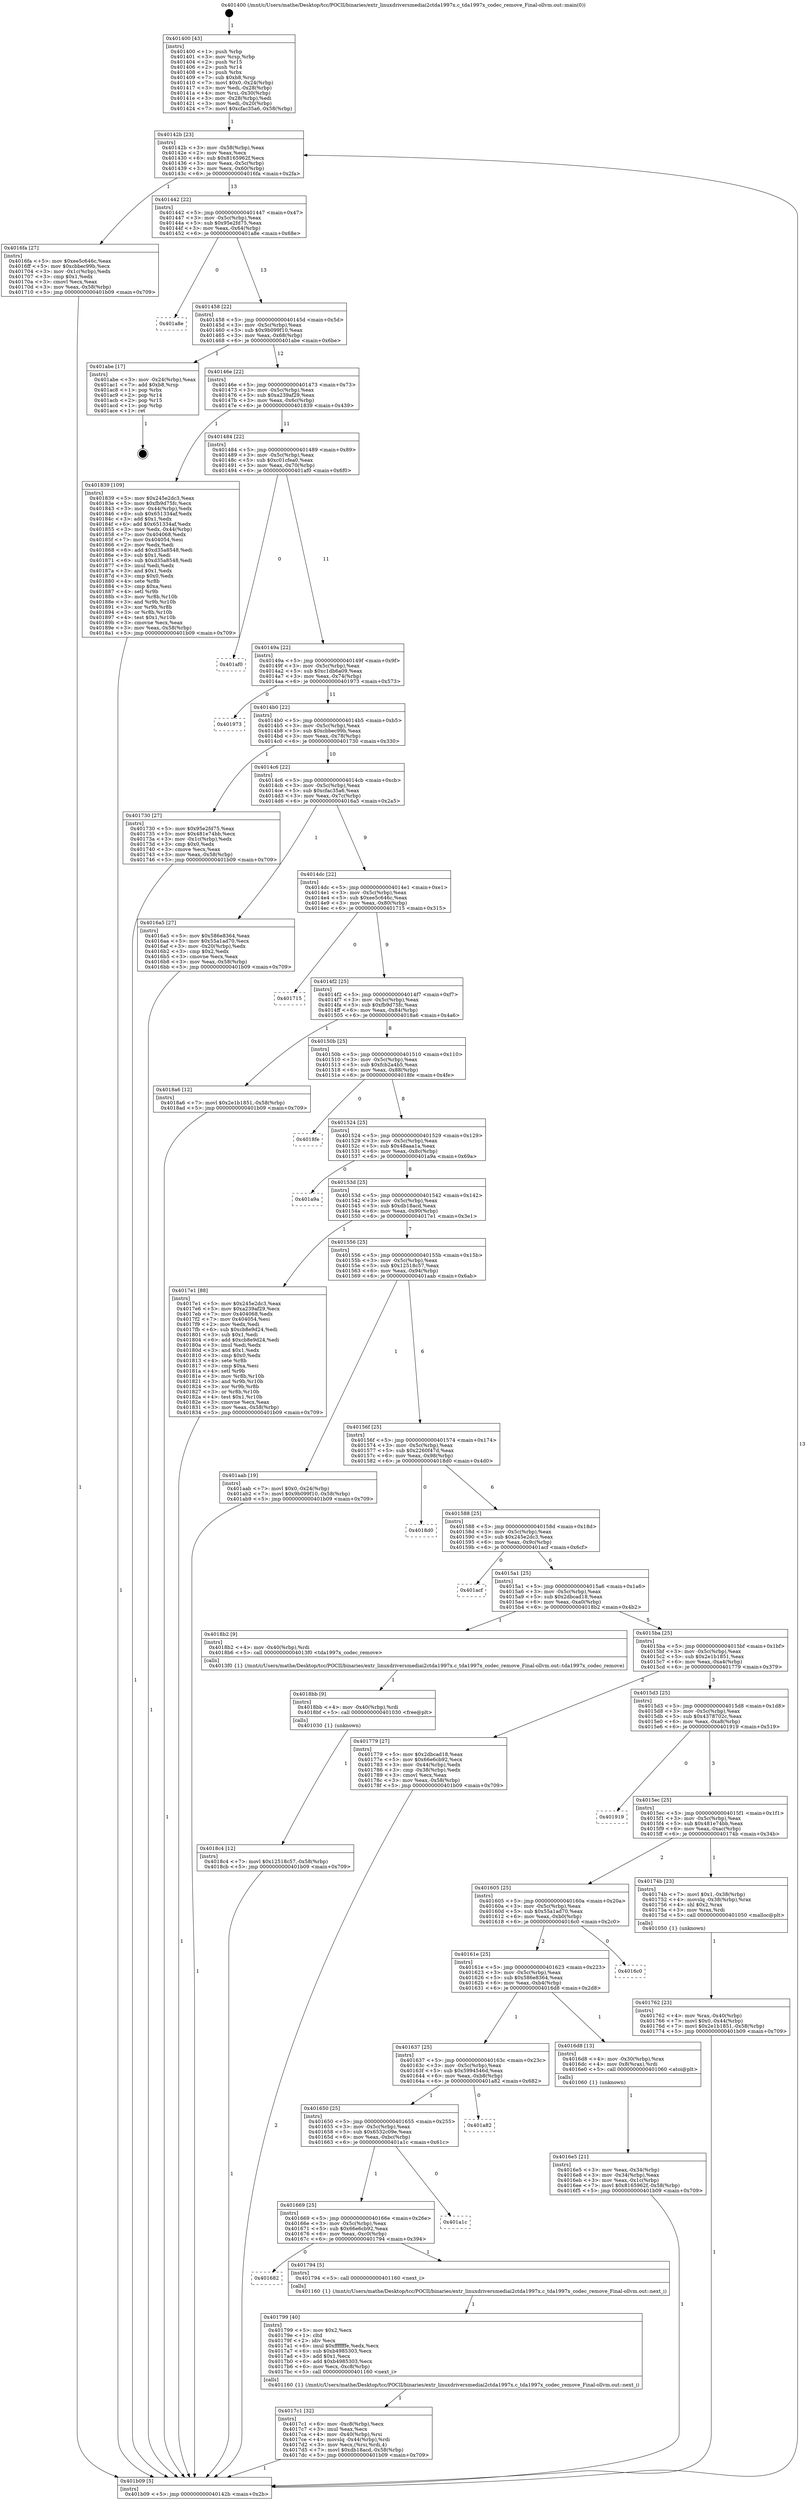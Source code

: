 digraph "0x401400" {
  label = "0x401400 (/mnt/c/Users/mathe/Desktop/tcc/POCII/binaries/extr_linuxdriversmediai2ctda1997x.c_tda1997x_codec_remove_Final-ollvm.out::main(0))"
  labelloc = "t"
  node[shape=record]

  Entry [label="",width=0.3,height=0.3,shape=circle,fillcolor=black,style=filled]
  "0x40142b" [label="{
     0x40142b [23]\l
     | [instrs]\l
     &nbsp;&nbsp;0x40142b \<+3\>: mov -0x58(%rbp),%eax\l
     &nbsp;&nbsp;0x40142e \<+2\>: mov %eax,%ecx\l
     &nbsp;&nbsp;0x401430 \<+6\>: sub $0x8165962f,%ecx\l
     &nbsp;&nbsp;0x401436 \<+3\>: mov %eax,-0x5c(%rbp)\l
     &nbsp;&nbsp;0x401439 \<+3\>: mov %ecx,-0x60(%rbp)\l
     &nbsp;&nbsp;0x40143c \<+6\>: je 00000000004016fa \<main+0x2fa\>\l
  }"]
  "0x4016fa" [label="{
     0x4016fa [27]\l
     | [instrs]\l
     &nbsp;&nbsp;0x4016fa \<+5\>: mov $0xee5c646c,%eax\l
     &nbsp;&nbsp;0x4016ff \<+5\>: mov $0xcbbec99b,%ecx\l
     &nbsp;&nbsp;0x401704 \<+3\>: mov -0x1c(%rbp),%edx\l
     &nbsp;&nbsp;0x401707 \<+3\>: cmp $0x1,%edx\l
     &nbsp;&nbsp;0x40170a \<+3\>: cmovl %ecx,%eax\l
     &nbsp;&nbsp;0x40170d \<+3\>: mov %eax,-0x58(%rbp)\l
     &nbsp;&nbsp;0x401710 \<+5\>: jmp 0000000000401b09 \<main+0x709\>\l
  }"]
  "0x401442" [label="{
     0x401442 [22]\l
     | [instrs]\l
     &nbsp;&nbsp;0x401442 \<+5\>: jmp 0000000000401447 \<main+0x47\>\l
     &nbsp;&nbsp;0x401447 \<+3\>: mov -0x5c(%rbp),%eax\l
     &nbsp;&nbsp;0x40144a \<+5\>: sub $0x95e2fd75,%eax\l
     &nbsp;&nbsp;0x40144f \<+3\>: mov %eax,-0x64(%rbp)\l
     &nbsp;&nbsp;0x401452 \<+6\>: je 0000000000401a8e \<main+0x68e\>\l
  }"]
  Exit [label="",width=0.3,height=0.3,shape=circle,fillcolor=black,style=filled,peripheries=2]
  "0x401a8e" [label="{
     0x401a8e\l
  }", style=dashed]
  "0x401458" [label="{
     0x401458 [22]\l
     | [instrs]\l
     &nbsp;&nbsp;0x401458 \<+5\>: jmp 000000000040145d \<main+0x5d\>\l
     &nbsp;&nbsp;0x40145d \<+3\>: mov -0x5c(%rbp),%eax\l
     &nbsp;&nbsp;0x401460 \<+5\>: sub $0x9b099f10,%eax\l
     &nbsp;&nbsp;0x401465 \<+3\>: mov %eax,-0x68(%rbp)\l
     &nbsp;&nbsp;0x401468 \<+6\>: je 0000000000401abe \<main+0x6be\>\l
  }"]
  "0x4018c4" [label="{
     0x4018c4 [12]\l
     | [instrs]\l
     &nbsp;&nbsp;0x4018c4 \<+7\>: movl $0x12518c57,-0x58(%rbp)\l
     &nbsp;&nbsp;0x4018cb \<+5\>: jmp 0000000000401b09 \<main+0x709\>\l
  }"]
  "0x401abe" [label="{
     0x401abe [17]\l
     | [instrs]\l
     &nbsp;&nbsp;0x401abe \<+3\>: mov -0x24(%rbp),%eax\l
     &nbsp;&nbsp;0x401ac1 \<+7\>: add $0xb8,%rsp\l
     &nbsp;&nbsp;0x401ac8 \<+1\>: pop %rbx\l
     &nbsp;&nbsp;0x401ac9 \<+2\>: pop %r14\l
     &nbsp;&nbsp;0x401acb \<+2\>: pop %r15\l
     &nbsp;&nbsp;0x401acd \<+1\>: pop %rbp\l
     &nbsp;&nbsp;0x401ace \<+1\>: ret\l
  }"]
  "0x40146e" [label="{
     0x40146e [22]\l
     | [instrs]\l
     &nbsp;&nbsp;0x40146e \<+5\>: jmp 0000000000401473 \<main+0x73\>\l
     &nbsp;&nbsp;0x401473 \<+3\>: mov -0x5c(%rbp),%eax\l
     &nbsp;&nbsp;0x401476 \<+5\>: sub $0xa239af29,%eax\l
     &nbsp;&nbsp;0x40147b \<+3\>: mov %eax,-0x6c(%rbp)\l
     &nbsp;&nbsp;0x40147e \<+6\>: je 0000000000401839 \<main+0x439\>\l
  }"]
  "0x4018bb" [label="{
     0x4018bb [9]\l
     | [instrs]\l
     &nbsp;&nbsp;0x4018bb \<+4\>: mov -0x40(%rbp),%rdi\l
     &nbsp;&nbsp;0x4018bf \<+5\>: call 0000000000401030 \<free@plt\>\l
     | [calls]\l
     &nbsp;&nbsp;0x401030 \{1\} (unknown)\l
  }"]
  "0x401839" [label="{
     0x401839 [109]\l
     | [instrs]\l
     &nbsp;&nbsp;0x401839 \<+5\>: mov $0x245e2dc3,%eax\l
     &nbsp;&nbsp;0x40183e \<+5\>: mov $0xfb9d75fc,%ecx\l
     &nbsp;&nbsp;0x401843 \<+3\>: mov -0x44(%rbp),%edx\l
     &nbsp;&nbsp;0x401846 \<+6\>: sub $0x651334af,%edx\l
     &nbsp;&nbsp;0x40184c \<+3\>: add $0x1,%edx\l
     &nbsp;&nbsp;0x40184f \<+6\>: add $0x651334af,%edx\l
     &nbsp;&nbsp;0x401855 \<+3\>: mov %edx,-0x44(%rbp)\l
     &nbsp;&nbsp;0x401858 \<+7\>: mov 0x404068,%edx\l
     &nbsp;&nbsp;0x40185f \<+7\>: mov 0x404054,%esi\l
     &nbsp;&nbsp;0x401866 \<+2\>: mov %edx,%edi\l
     &nbsp;&nbsp;0x401868 \<+6\>: add $0xd35a8548,%edi\l
     &nbsp;&nbsp;0x40186e \<+3\>: sub $0x1,%edi\l
     &nbsp;&nbsp;0x401871 \<+6\>: sub $0xd35a8548,%edi\l
     &nbsp;&nbsp;0x401877 \<+3\>: imul %edi,%edx\l
     &nbsp;&nbsp;0x40187a \<+3\>: and $0x1,%edx\l
     &nbsp;&nbsp;0x40187d \<+3\>: cmp $0x0,%edx\l
     &nbsp;&nbsp;0x401880 \<+4\>: sete %r8b\l
     &nbsp;&nbsp;0x401884 \<+3\>: cmp $0xa,%esi\l
     &nbsp;&nbsp;0x401887 \<+4\>: setl %r9b\l
     &nbsp;&nbsp;0x40188b \<+3\>: mov %r8b,%r10b\l
     &nbsp;&nbsp;0x40188e \<+3\>: and %r9b,%r10b\l
     &nbsp;&nbsp;0x401891 \<+3\>: xor %r9b,%r8b\l
     &nbsp;&nbsp;0x401894 \<+3\>: or %r8b,%r10b\l
     &nbsp;&nbsp;0x401897 \<+4\>: test $0x1,%r10b\l
     &nbsp;&nbsp;0x40189b \<+3\>: cmovne %ecx,%eax\l
     &nbsp;&nbsp;0x40189e \<+3\>: mov %eax,-0x58(%rbp)\l
     &nbsp;&nbsp;0x4018a1 \<+5\>: jmp 0000000000401b09 \<main+0x709\>\l
  }"]
  "0x401484" [label="{
     0x401484 [22]\l
     | [instrs]\l
     &nbsp;&nbsp;0x401484 \<+5\>: jmp 0000000000401489 \<main+0x89\>\l
     &nbsp;&nbsp;0x401489 \<+3\>: mov -0x5c(%rbp),%eax\l
     &nbsp;&nbsp;0x40148c \<+5\>: sub $0xc01cfea0,%eax\l
     &nbsp;&nbsp;0x401491 \<+3\>: mov %eax,-0x70(%rbp)\l
     &nbsp;&nbsp;0x401494 \<+6\>: je 0000000000401af0 \<main+0x6f0\>\l
  }"]
  "0x4017c1" [label="{
     0x4017c1 [32]\l
     | [instrs]\l
     &nbsp;&nbsp;0x4017c1 \<+6\>: mov -0xc8(%rbp),%ecx\l
     &nbsp;&nbsp;0x4017c7 \<+3\>: imul %eax,%ecx\l
     &nbsp;&nbsp;0x4017ca \<+4\>: mov -0x40(%rbp),%rsi\l
     &nbsp;&nbsp;0x4017ce \<+4\>: movslq -0x44(%rbp),%rdi\l
     &nbsp;&nbsp;0x4017d2 \<+3\>: mov %ecx,(%rsi,%rdi,4)\l
     &nbsp;&nbsp;0x4017d5 \<+7\>: movl $0xdb18acd,-0x58(%rbp)\l
     &nbsp;&nbsp;0x4017dc \<+5\>: jmp 0000000000401b09 \<main+0x709\>\l
  }"]
  "0x401af0" [label="{
     0x401af0\l
  }", style=dashed]
  "0x40149a" [label="{
     0x40149a [22]\l
     | [instrs]\l
     &nbsp;&nbsp;0x40149a \<+5\>: jmp 000000000040149f \<main+0x9f\>\l
     &nbsp;&nbsp;0x40149f \<+3\>: mov -0x5c(%rbp),%eax\l
     &nbsp;&nbsp;0x4014a2 \<+5\>: sub $0xc1db6a09,%eax\l
     &nbsp;&nbsp;0x4014a7 \<+3\>: mov %eax,-0x74(%rbp)\l
     &nbsp;&nbsp;0x4014aa \<+6\>: je 0000000000401973 \<main+0x573\>\l
  }"]
  "0x401799" [label="{
     0x401799 [40]\l
     | [instrs]\l
     &nbsp;&nbsp;0x401799 \<+5\>: mov $0x2,%ecx\l
     &nbsp;&nbsp;0x40179e \<+1\>: cltd\l
     &nbsp;&nbsp;0x40179f \<+2\>: idiv %ecx\l
     &nbsp;&nbsp;0x4017a1 \<+6\>: imul $0xfffffffe,%edx,%ecx\l
     &nbsp;&nbsp;0x4017a7 \<+6\>: sub $0xb4985303,%ecx\l
     &nbsp;&nbsp;0x4017ad \<+3\>: add $0x1,%ecx\l
     &nbsp;&nbsp;0x4017b0 \<+6\>: add $0xb4985303,%ecx\l
     &nbsp;&nbsp;0x4017b6 \<+6\>: mov %ecx,-0xc8(%rbp)\l
     &nbsp;&nbsp;0x4017bc \<+5\>: call 0000000000401160 \<next_i\>\l
     | [calls]\l
     &nbsp;&nbsp;0x401160 \{1\} (/mnt/c/Users/mathe/Desktop/tcc/POCII/binaries/extr_linuxdriversmediai2ctda1997x.c_tda1997x_codec_remove_Final-ollvm.out::next_i)\l
  }"]
  "0x401973" [label="{
     0x401973\l
  }", style=dashed]
  "0x4014b0" [label="{
     0x4014b0 [22]\l
     | [instrs]\l
     &nbsp;&nbsp;0x4014b0 \<+5\>: jmp 00000000004014b5 \<main+0xb5\>\l
     &nbsp;&nbsp;0x4014b5 \<+3\>: mov -0x5c(%rbp),%eax\l
     &nbsp;&nbsp;0x4014b8 \<+5\>: sub $0xcbbec99b,%eax\l
     &nbsp;&nbsp;0x4014bd \<+3\>: mov %eax,-0x78(%rbp)\l
     &nbsp;&nbsp;0x4014c0 \<+6\>: je 0000000000401730 \<main+0x330\>\l
  }"]
  "0x401682" [label="{
     0x401682\l
  }", style=dashed]
  "0x401730" [label="{
     0x401730 [27]\l
     | [instrs]\l
     &nbsp;&nbsp;0x401730 \<+5\>: mov $0x95e2fd75,%eax\l
     &nbsp;&nbsp;0x401735 \<+5\>: mov $0x481e74bb,%ecx\l
     &nbsp;&nbsp;0x40173a \<+3\>: mov -0x1c(%rbp),%edx\l
     &nbsp;&nbsp;0x40173d \<+3\>: cmp $0x0,%edx\l
     &nbsp;&nbsp;0x401740 \<+3\>: cmove %ecx,%eax\l
     &nbsp;&nbsp;0x401743 \<+3\>: mov %eax,-0x58(%rbp)\l
     &nbsp;&nbsp;0x401746 \<+5\>: jmp 0000000000401b09 \<main+0x709\>\l
  }"]
  "0x4014c6" [label="{
     0x4014c6 [22]\l
     | [instrs]\l
     &nbsp;&nbsp;0x4014c6 \<+5\>: jmp 00000000004014cb \<main+0xcb\>\l
     &nbsp;&nbsp;0x4014cb \<+3\>: mov -0x5c(%rbp),%eax\l
     &nbsp;&nbsp;0x4014ce \<+5\>: sub $0xcfac35a6,%eax\l
     &nbsp;&nbsp;0x4014d3 \<+3\>: mov %eax,-0x7c(%rbp)\l
     &nbsp;&nbsp;0x4014d6 \<+6\>: je 00000000004016a5 \<main+0x2a5\>\l
  }"]
  "0x401794" [label="{
     0x401794 [5]\l
     | [instrs]\l
     &nbsp;&nbsp;0x401794 \<+5\>: call 0000000000401160 \<next_i\>\l
     | [calls]\l
     &nbsp;&nbsp;0x401160 \{1\} (/mnt/c/Users/mathe/Desktop/tcc/POCII/binaries/extr_linuxdriversmediai2ctda1997x.c_tda1997x_codec_remove_Final-ollvm.out::next_i)\l
  }"]
  "0x4016a5" [label="{
     0x4016a5 [27]\l
     | [instrs]\l
     &nbsp;&nbsp;0x4016a5 \<+5\>: mov $0x586e8364,%eax\l
     &nbsp;&nbsp;0x4016aa \<+5\>: mov $0x55a1ad70,%ecx\l
     &nbsp;&nbsp;0x4016af \<+3\>: mov -0x20(%rbp),%edx\l
     &nbsp;&nbsp;0x4016b2 \<+3\>: cmp $0x2,%edx\l
     &nbsp;&nbsp;0x4016b5 \<+3\>: cmovne %ecx,%eax\l
     &nbsp;&nbsp;0x4016b8 \<+3\>: mov %eax,-0x58(%rbp)\l
     &nbsp;&nbsp;0x4016bb \<+5\>: jmp 0000000000401b09 \<main+0x709\>\l
  }"]
  "0x4014dc" [label="{
     0x4014dc [22]\l
     | [instrs]\l
     &nbsp;&nbsp;0x4014dc \<+5\>: jmp 00000000004014e1 \<main+0xe1\>\l
     &nbsp;&nbsp;0x4014e1 \<+3\>: mov -0x5c(%rbp),%eax\l
     &nbsp;&nbsp;0x4014e4 \<+5\>: sub $0xee5c646c,%eax\l
     &nbsp;&nbsp;0x4014e9 \<+3\>: mov %eax,-0x80(%rbp)\l
     &nbsp;&nbsp;0x4014ec \<+6\>: je 0000000000401715 \<main+0x315\>\l
  }"]
  "0x401b09" [label="{
     0x401b09 [5]\l
     | [instrs]\l
     &nbsp;&nbsp;0x401b09 \<+5\>: jmp 000000000040142b \<main+0x2b\>\l
  }"]
  "0x401400" [label="{
     0x401400 [43]\l
     | [instrs]\l
     &nbsp;&nbsp;0x401400 \<+1\>: push %rbp\l
     &nbsp;&nbsp;0x401401 \<+3\>: mov %rsp,%rbp\l
     &nbsp;&nbsp;0x401404 \<+2\>: push %r15\l
     &nbsp;&nbsp;0x401406 \<+2\>: push %r14\l
     &nbsp;&nbsp;0x401408 \<+1\>: push %rbx\l
     &nbsp;&nbsp;0x401409 \<+7\>: sub $0xb8,%rsp\l
     &nbsp;&nbsp;0x401410 \<+7\>: movl $0x0,-0x24(%rbp)\l
     &nbsp;&nbsp;0x401417 \<+3\>: mov %edi,-0x28(%rbp)\l
     &nbsp;&nbsp;0x40141a \<+4\>: mov %rsi,-0x30(%rbp)\l
     &nbsp;&nbsp;0x40141e \<+3\>: mov -0x28(%rbp),%edi\l
     &nbsp;&nbsp;0x401421 \<+3\>: mov %edi,-0x20(%rbp)\l
     &nbsp;&nbsp;0x401424 \<+7\>: movl $0xcfac35a6,-0x58(%rbp)\l
  }"]
  "0x401669" [label="{
     0x401669 [25]\l
     | [instrs]\l
     &nbsp;&nbsp;0x401669 \<+5\>: jmp 000000000040166e \<main+0x26e\>\l
     &nbsp;&nbsp;0x40166e \<+3\>: mov -0x5c(%rbp),%eax\l
     &nbsp;&nbsp;0x401671 \<+5\>: sub $0x66e6cb92,%eax\l
     &nbsp;&nbsp;0x401676 \<+6\>: mov %eax,-0xc0(%rbp)\l
     &nbsp;&nbsp;0x40167c \<+6\>: je 0000000000401794 \<main+0x394\>\l
  }"]
  "0x401715" [label="{
     0x401715\l
  }", style=dashed]
  "0x4014f2" [label="{
     0x4014f2 [25]\l
     | [instrs]\l
     &nbsp;&nbsp;0x4014f2 \<+5\>: jmp 00000000004014f7 \<main+0xf7\>\l
     &nbsp;&nbsp;0x4014f7 \<+3\>: mov -0x5c(%rbp),%eax\l
     &nbsp;&nbsp;0x4014fa \<+5\>: sub $0xfb9d75fc,%eax\l
     &nbsp;&nbsp;0x4014ff \<+6\>: mov %eax,-0x84(%rbp)\l
     &nbsp;&nbsp;0x401505 \<+6\>: je 00000000004018a6 \<main+0x4a6\>\l
  }"]
  "0x401a1c" [label="{
     0x401a1c\l
  }", style=dashed]
  "0x4018a6" [label="{
     0x4018a6 [12]\l
     | [instrs]\l
     &nbsp;&nbsp;0x4018a6 \<+7\>: movl $0x2e1b1851,-0x58(%rbp)\l
     &nbsp;&nbsp;0x4018ad \<+5\>: jmp 0000000000401b09 \<main+0x709\>\l
  }"]
  "0x40150b" [label="{
     0x40150b [25]\l
     | [instrs]\l
     &nbsp;&nbsp;0x40150b \<+5\>: jmp 0000000000401510 \<main+0x110\>\l
     &nbsp;&nbsp;0x401510 \<+3\>: mov -0x5c(%rbp),%eax\l
     &nbsp;&nbsp;0x401513 \<+5\>: sub $0xfcb2a4b5,%eax\l
     &nbsp;&nbsp;0x401518 \<+6\>: mov %eax,-0x88(%rbp)\l
     &nbsp;&nbsp;0x40151e \<+6\>: je 00000000004018fe \<main+0x4fe\>\l
  }"]
  "0x401650" [label="{
     0x401650 [25]\l
     | [instrs]\l
     &nbsp;&nbsp;0x401650 \<+5\>: jmp 0000000000401655 \<main+0x255\>\l
     &nbsp;&nbsp;0x401655 \<+3\>: mov -0x5c(%rbp),%eax\l
     &nbsp;&nbsp;0x401658 \<+5\>: sub $0x6532c09e,%eax\l
     &nbsp;&nbsp;0x40165d \<+6\>: mov %eax,-0xbc(%rbp)\l
     &nbsp;&nbsp;0x401663 \<+6\>: je 0000000000401a1c \<main+0x61c\>\l
  }"]
  "0x4018fe" [label="{
     0x4018fe\l
  }", style=dashed]
  "0x401524" [label="{
     0x401524 [25]\l
     | [instrs]\l
     &nbsp;&nbsp;0x401524 \<+5\>: jmp 0000000000401529 \<main+0x129\>\l
     &nbsp;&nbsp;0x401529 \<+3\>: mov -0x5c(%rbp),%eax\l
     &nbsp;&nbsp;0x40152c \<+5\>: sub $0x48aaa1a,%eax\l
     &nbsp;&nbsp;0x401531 \<+6\>: mov %eax,-0x8c(%rbp)\l
     &nbsp;&nbsp;0x401537 \<+6\>: je 0000000000401a9a \<main+0x69a\>\l
  }"]
  "0x401a82" [label="{
     0x401a82\l
  }", style=dashed]
  "0x401a9a" [label="{
     0x401a9a\l
  }", style=dashed]
  "0x40153d" [label="{
     0x40153d [25]\l
     | [instrs]\l
     &nbsp;&nbsp;0x40153d \<+5\>: jmp 0000000000401542 \<main+0x142\>\l
     &nbsp;&nbsp;0x401542 \<+3\>: mov -0x5c(%rbp),%eax\l
     &nbsp;&nbsp;0x401545 \<+5\>: sub $0xdb18acd,%eax\l
     &nbsp;&nbsp;0x40154a \<+6\>: mov %eax,-0x90(%rbp)\l
     &nbsp;&nbsp;0x401550 \<+6\>: je 00000000004017e1 \<main+0x3e1\>\l
  }"]
  "0x401762" [label="{
     0x401762 [23]\l
     | [instrs]\l
     &nbsp;&nbsp;0x401762 \<+4\>: mov %rax,-0x40(%rbp)\l
     &nbsp;&nbsp;0x401766 \<+7\>: movl $0x0,-0x44(%rbp)\l
     &nbsp;&nbsp;0x40176d \<+7\>: movl $0x2e1b1851,-0x58(%rbp)\l
     &nbsp;&nbsp;0x401774 \<+5\>: jmp 0000000000401b09 \<main+0x709\>\l
  }"]
  "0x4017e1" [label="{
     0x4017e1 [88]\l
     | [instrs]\l
     &nbsp;&nbsp;0x4017e1 \<+5\>: mov $0x245e2dc3,%eax\l
     &nbsp;&nbsp;0x4017e6 \<+5\>: mov $0xa239af29,%ecx\l
     &nbsp;&nbsp;0x4017eb \<+7\>: mov 0x404068,%edx\l
     &nbsp;&nbsp;0x4017f2 \<+7\>: mov 0x404054,%esi\l
     &nbsp;&nbsp;0x4017f9 \<+2\>: mov %edx,%edi\l
     &nbsp;&nbsp;0x4017fb \<+6\>: sub $0xcb8e9d24,%edi\l
     &nbsp;&nbsp;0x401801 \<+3\>: sub $0x1,%edi\l
     &nbsp;&nbsp;0x401804 \<+6\>: add $0xcb8e9d24,%edi\l
     &nbsp;&nbsp;0x40180a \<+3\>: imul %edi,%edx\l
     &nbsp;&nbsp;0x40180d \<+3\>: and $0x1,%edx\l
     &nbsp;&nbsp;0x401810 \<+3\>: cmp $0x0,%edx\l
     &nbsp;&nbsp;0x401813 \<+4\>: sete %r8b\l
     &nbsp;&nbsp;0x401817 \<+3\>: cmp $0xa,%esi\l
     &nbsp;&nbsp;0x40181a \<+4\>: setl %r9b\l
     &nbsp;&nbsp;0x40181e \<+3\>: mov %r8b,%r10b\l
     &nbsp;&nbsp;0x401821 \<+3\>: and %r9b,%r10b\l
     &nbsp;&nbsp;0x401824 \<+3\>: xor %r9b,%r8b\l
     &nbsp;&nbsp;0x401827 \<+3\>: or %r8b,%r10b\l
     &nbsp;&nbsp;0x40182a \<+4\>: test $0x1,%r10b\l
     &nbsp;&nbsp;0x40182e \<+3\>: cmovne %ecx,%eax\l
     &nbsp;&nbsp;0x401831 \<+3\>: mov %eax,-0x58(%rbp)\l
     &nbsp;&nbsp;0x401834 \<+5\>: jmp 0000000000401b09 \<main+0x709\>\l
  }"]
  "0x401556" [label="{
     0x401556 [25]\l
     | [instrs]\l
     &nbsp;&nbsp;0x401556 \<+5\>: jmp 000000000040155b \<main+0x15b\>\l
     &nbsp;&nbsp;0x40155b \<+3\>: mov -0x5c(%rbp),%eax\l
     &nbsp;&nbsp;0x40155e \<+5\>: sub $0x12518c57,%eax\l
     &nbsp;&nbsp;0x401563 \<+6\>: mov %eax,-0x94(%rbp)\l
     &nbsp;&nbsp;0x401569 \<+6\>: je 0000000000401aab \<main+0x6ab\>\l
  }"]
  "0x4016e5" [label="{
     0x4016e5 [21]\l
     | [instrs]\l
     &nbsp;&nbsp;0x4016e5 \<+3\>: mov %eax,-0x34(%rbp)\l
     &nbsp;&nbsp;0x4016e8 \<+3\>: mov -0x34(%rbp),%eax\l
     &nbsp;&nbsp;0x4016eb \<+3\>: mov %eax,-0x1c(%rbp)\l
     &nbsp;&nbsp;0x4016ee \<+7\>: movl $0x8165962f,-0x58(%rbp)\l
     &nbsp;&nbsp;0x4016f5 \<+5\>: jmp 0000000000401b09 \<main+0x709\>\l
  }"]
  "0x401aab" [label="{
     0x401aab [19]\l
     | [instrs]\l
     &nbsp;&nbsp;0x401aab \<+7\>: movl $0x0,-0x24(%rbp)\l
     &nbsp;&nbsp;0x401ab2 \<+7\>: movl $0x9b099f10,-0x58(%rbp)\l
     &nbsp;&nbsp;0x401ab9 \<+5\>: jmp 0000000000401b09 \<main+0x709\>\l
  }"]
  "0x40156f" [label="{
     0x40156f [25]\l
     | [instrs]\l
     &nbsp;&nbsp;0x40156f \<+5\>: jmp 0000000000401574 \<main+0x174\>\l
     &nbsp;&nbsp;0x401574 \<+3\>: mov -0x5c(%rbp),%eax\l
     &nbsp;&nbsp;0x401577 \<+5\>: sub $0x2260f47d,%eax\l
     &nbsp;&nbsp;0x40157c \<+6\>: mov %eax,-0x98(%rbp)\l
     &nbsp;&nbsp;0x401582 \<+6\>: je 00000000004018d0 \<main+0x4d0\>\l
  }"]
  "0x401637" [label="{
     0x401637 [25]\l
     | [instrs]\l
     &nbsp;&nbsp;0x401637 \<+5\>: jmp 000000000040163c \<main+0x23c\>\l
     &nbsp;&nbsp;0x40163c \<+3\>: mov -0x5c(%rbp),%eax\l
     &nbsp;&nbsp;0x40163f \<+5\>: sub $0x5994546d,%eax\l
     &nbsp;&nbsp;0x401644 \<+6\>: mov %eax,-0xb8(%rbp)\l
     &nbsp;&nbsp;0x40164a \<+6\>: je 0000000000401a82 \<main+0x682\>\l
  }"]
  "0x4018d0" [label="{
     0x4018d0\l
  }", style=dashed]
  "0x401588" [label="{
     0x401588 [25]\l
     | [instrs]\l
     &nbsp;&nbsp;0x401588 \<+5\>: jmp 000000000040158d \<main+0x18d\>\l
     &nbsp;&nbsp;0x40158d \<+3\>: mov -0x5c(%rbp),%eax\l
     &nbsp;&nbsp;0x401590 \<+5\>: sub $0x245e2dc3,%eax\l
     &nbsp;&nbsp;0x401595 \<+6\>: mov %eax,-0x9c(%rbp)\l
     &nbsp;&nbsp;0x40159b \<+6\>: je 0000000000401acf \<main+0x6cf\>\l
  }"]
  "0x4016d8" [label="{
     0x4016d8 [13]\l
     | [instrs]\l
     &nbsp;&nbsp;0x4016d8 \<+4\>: mov -0x30(%rbp),%rax\l
     &nbsp;&nbsp;0x4016dc \<+4\>: mov 0x8(%rax),%rdi\l
     &nbsp;&nbsp;0x4016e0 \<+5\>: call 0000000000401060 \<atoi@plt\>\l
     | [calls]\l
     &nbsp;&nbsp;0x401060 \{1\} (unknown)\l
  }"]
  "0x401acf" [label="{
     0x401acf\l
  }", style=dashed]
  "0x4015a1" [label="{
     0x4015a1 [25]\l
     | [instrs]\l
     &nbsp;&nbsp;0x4015a1 \<+5\>: jmp 00000000004015a6 \<main+0x1a6\>\l
     &nbsp;&nbsp;0x4015a6 \<+3\>: mov -0x5c(%rbp),%eax\l
     &nbsp;&nbsp;0x4015a9 \<+5\>: sub $0x2dbcad18,%eax\l
     &nbsp;&nbsp;0x4015ae \<+6\>: mov %eax,-0xa0(%rbp)\l
     &nbsp;&nbsp;0x4015b4 \<+6\>: je 00000000004018b2 \<main+0x4b2\>\l
  }"]
  "0x40161e" [label="{
     0x40161e [25]\l
     | [instrs]\l
     &nbsp;&nbsp;0x40161e \<+5\>: jmp 0000000000401623 \<main+0x223\>\l
     &nbsp;&nbsp;0x401623 \<+3\>: mov -0x5c(%rbp),%eax\l
     &nbsp;&nbsp;0x401626 \<+5\>: sub $0x586e8364,%eax\l
     &nbsp;&nbsp;0x40162b \<+6\>: mov %eax,-0xb4(%rbp)\l
     &nbsp;&nbsp;0x401631 \<+6\>: je 00000000004016d8 \<main+0x2d8\>\l
  }"]
  "0x4018b2" [label="{
     0x4018b2 [9]\l
     | [instrs]\l
     &nbsp;&nbsp;0x4018b2 \<+4\>: mov -0x40(%rbp),%rdi\l
     &nbsp;&nbsp;0x4018b6 \<+5\>: call 00000000004013f0 \<tda1997x_codec_remove\>\l
     | [calls]\l
     &nbsp;&nbsp;0x4013f0 \{1\} (/mnt/c/Users/mathe/Desktop/tcc/POCII/binaries/extr_linuxdriversmediai2ctda1997x.c_tda1997x_codec_remove_Final-ollvm.out::tda1997x_codec_remove)\l
  }"]
  "0x4015ba" [label="{
     0x4015ba [25]\l
     | [instrs]\l
     &nbsp;&nbsp;0x4015ba \<+5\>: jmp 00000000004015bf \<main+0x1bf\>\l
     &nbsp;&nbsp;0x4015bf \<+3\>: mov -0x5c(%rbp),%eax\l
     &nbsp;&nbsp;0x4015c2 \<+5\>: sub $0x2e1b1851,%eax\l
     &nbsp;&nbsp;0x4015c7 \<+6\>: mov %eax,-0xa4(%rbp)\l
     &nbsp;&nbsp;0x4015cd \<+6\>: je 0000000000401779 \<main+0x379\>\l
  }"]
  "0x4016c0" [label="{
     0x4016c0\l
  }", style=dashed]
  "0x401779" [label="{
     0x401779 [27]\l
     | [instrs]\l
     &nbsp;&nbsp;0x401779 \<+5\>: mov $0x2dbcad18,%eax\l
     &nbsp;&nbsp;0x40177e \<+5\>: mov $0x66e6cb92,%ecx\l
     &nbsp;&nbsp;0x401783 \<+3\>: mov -0x44(%rbp),%edx\l
     &nbsp;&nbsp;0x401786 \<+3\>: cmp -0x38(%rbp),%edx\l
     &nbsp;&nbsp;0x401789 \<+3\>: cmovl %ecx,%eax\l
     &nbsp;&nbsp;0x40178c \<+3\>: mov %eax,-0x58(%rbp)\l
     &nbsp;&nbsp;0x40178f \<+5\>: jmp 0000000000401b09 \<main+0x709\>\l
  }"]
  "0x4015d3" [label="{
     0x4015d3 [25]\l
     | [instrs]\l
     &nbsp;&nbsp;0x4015d3 \<+5\>: jmp 00000000004015d8 \<main+0x1d8\>\l
     &nbsp;&nbsp;0x4015d8 \<+3\>: mov -0x5c(%rbp),%eax\l
     &nbsp;&nbsp;0x4015db \<+5\>: sub $0x4378702c,%eax\l
     &nbsp;&nbsp;0x4015e0 \<+6\>: mov %eax,-0xa8(%rbp)\l
     &nbsp;&nbsp;0x4015e6 \<+6\>: je 0000000000401919 \<main+0x519\>\l
  }"]
  "0x401605" [label="{
     0x401605 [25]\l
     | [instrs]\l
     &nbsp;&nbsp;0x401605 \<+5\>: jmp 000000000040160a \<main+0x20a\>\l
     &nbsp;&nbsp;0x40160a \<+3\>: mov -0x5c(%rbp),%eax\l
     &nbsp;&nbsp;0x40160d \<+5\>: sub $0x55a1ad70,%eax\l
     &nbsp;&nbsp;0x401612 \<+6\>: mov %eax,-0xb0(%rbp)\l
     &nbsp;&nbsp;0x401618 \<+6\>: je 00000000004016c0 \<main+0x2c0\>\l
  }"]
  "0x401919" [label="{
     0x401919\l
  }", style=dashed]
  "0x4015ec" [label="{
     0x4015ec [25]\l
     | [instrs]\l
     &nbsp;&nbsp;0x4015ec \<+5\>: jmp 00000000004015f1 \<main+0x1f1\>\l
     &nbsp;&nbsp;0x4015f1 \<+3\>: mov -0x5c(%rbp),%eax\l
     &nbsp;&nbsp;0x4015f4 \<+5\>: sub $0x481e74bb,%eax\l
     &nbsp;&nbsp;0x4015f9 \<+6\>: mov %eax,-0xac(%rbp)\l
     &nbsp;&nbsp;0x4015ff \<+6\>: je 000000000040174b \<main+0x34b\>\l
  }"]
  "0x40174b" [label="{
     0x40174b [23]\l
     | [instrs]\l
     &nbsp;&nbsp;0x40174b \<+7\>: movl $0x1,-0x38(%rbp)\l
     &nbsp;&nbsp;0x401752 \<+4\>: movslq -0x38(%rbp),%rax\l
     &nbsp;&nbsp;0x401756 \<+4\>: shl $0x2,%rax\l
     &nbsp;&nbsp;0x40175a \<+3\>: mov %rax,%rdi\l
     &nbsp;&nbsp;0x40175d \<+5\>: call 0000000000401050 \<malloc@plt\>\l
     | [calls]\l
     &nbsp;&nbsp;0x401050 \{1\} (unknown)\l
  }"]
  Entry -> "0x401400" [label=" 1"]
  "0x40142b" -> "0x4016fa" [label=" 1"]
  "0x40142b" -> "0x401442" [label=" 13"]
  "0x401abe" -> Exit [label=" 1"]
  "0x401442" -> "0x401a8e" [label=" 0"]
  "0x401442" -> "0x401458" [label=" 13"]
  "0x401aab" -> "0x401b09" [label=" 1"]
  "0x401458" -> "0x401abe" [label=" 1"]
  "0x401458" -> "0x40146e" [label=" 12"]
  "0x4018c4" -> "0x401b09" [label=" 1"]
  "0x40146e" -> "0x401839" [label=" 1"]
  "0x40146e" -> "0x401484" [label=" 11"]
  "0x4018bb" -> "0x4018c4" [label=" 1"]
  "0x401484" -> "0x401af0" [label=" 0"]
  "0x401484" -> "0x40149a" [label=" 11"]
  "0x4018b2" -> "0x4018bb" [label=" 1"]
  "0x40149a" -> "0x401973" [label=" 0"]
  "0x40149a" -> "0x4014b0" [label=" 11"]
  "0x4018a6" -> "0x401b09" [label=" 1"]
  "0x4014b0" -> "0x401730" [label=" 1"]
  "0x4014b0" -> "0x4014c6" [label=" 10"]
  "0x401839" -> "0x401b09" [label=" 1"]
  "0x4014c6" -> "0x4016a5" [label=" 1"]
  "0x4014c6" -> "0x4014dc" [label=" 9"]
  "0x4016a5" -> "0x401b09" [label=" 1"]
  "0x401400" -> "0x40142b" [label=" 1"]
  "0x401b09" -> "0x40142b" [label=" 13"]
  "0x4017e1" -> "0x401b09" [label=" 1"]
  "0x4014dc" -> "0x401715" [label=" 0"]
  "0x4014dc" -> "0x4014f2" [label=" 9"]
  "0x401799" -> "0x4017c1" [label=" 1"]
  "0x4014f2" -> "0x4018a6" [label=" 1"]
  "0x4014f2" -> "0x40150b" [label=" 8"]
  "0x401794" -> "0x401799" [label=" 1"]
  "0x40150b" -> "0x4018fe" [label=" 0"]
  "0x40150b" -> "0x401524" [label=" 8"]
  "0x401669" -> "0x401794" [label=" 1"]
  "0x401524" -> "0x401a9a" [label=" 0"]
  "0x401524" -> "0x40153d" [label=" 8"]
  "0x4017c1" -> "0x401b09" [label=" 1"]
  "0x40153d" -> "0x4017e1" [label=" 1"]
  "0x40153d" -> "0x401556" [label=" 7"]
  "0x401650" -> "0x401a1c" [label=" 0"]
  "0x401556" -> "0x401aab" [label=" 1"]
  "0x401556" -> "0x40156f" [label=" 6"]
  "0x401669" -> "0x401682" [label=" 0"]
  "0x40156f" -> "0x4018d0" [label=" 0"]
  "0x40156f" -> "0x401588" [label=" 6"]
  "0x401637" -> "0x401650" [label=" 1"]
  "0x401588" -> "0x401acf" [label=" 0"]
  "0x401588" -> "0x4015a1" [label=" 6"]
  "0x401637" -> "0x401a82" [label=" 0"]
  "0x4015a1" -> "0x4018b2" [label=" 1"]
  "0x4015a1" -> "0x4015ba" [label=" 5"]
  "0x401779" -> "0x401b09" [label=" 2"]
  "0x4015ba" -> "0x401779" [label=" 2"]
  "0x4015ba" -> "0x4015d3" [label=" 3"]
  "0x401762" -> "0x401b09" [label=" 1"]
  "0x4015d3" -> "0x401919" [label=" 0"]
  "0x4015d3" -> "0x4015ec" [label=" 3"]
  "0x401730" -> "0x401b09" [label=" 1"]
  "0x4015ec" -> "0x40174b" [label=" 1"]
  "0x4015ec" -> "0x401605" [label=" 2"]
  "0x40174b" -> "0x401762" [label=" 1"]
  "0x401605" -> "0x4016c0" [label=" 0"]
  "0x401605" -> "0x40161e" [label=" 2"]
  "0x401650" -> "0x401669" [label=" 1"]
  "0x40161e" -> "0x4016d8" [label=" 1"]
  "0x40161e" -> "0x401637" [label=" 1"]
  "0x4016d8" -> "0x4016e5" [label=" 1"]
  "0x4016e5" -> "0x401b09" [label=" 1"]
  "0x4016fa" -> "0x401b09" [label=" 1"]
}
